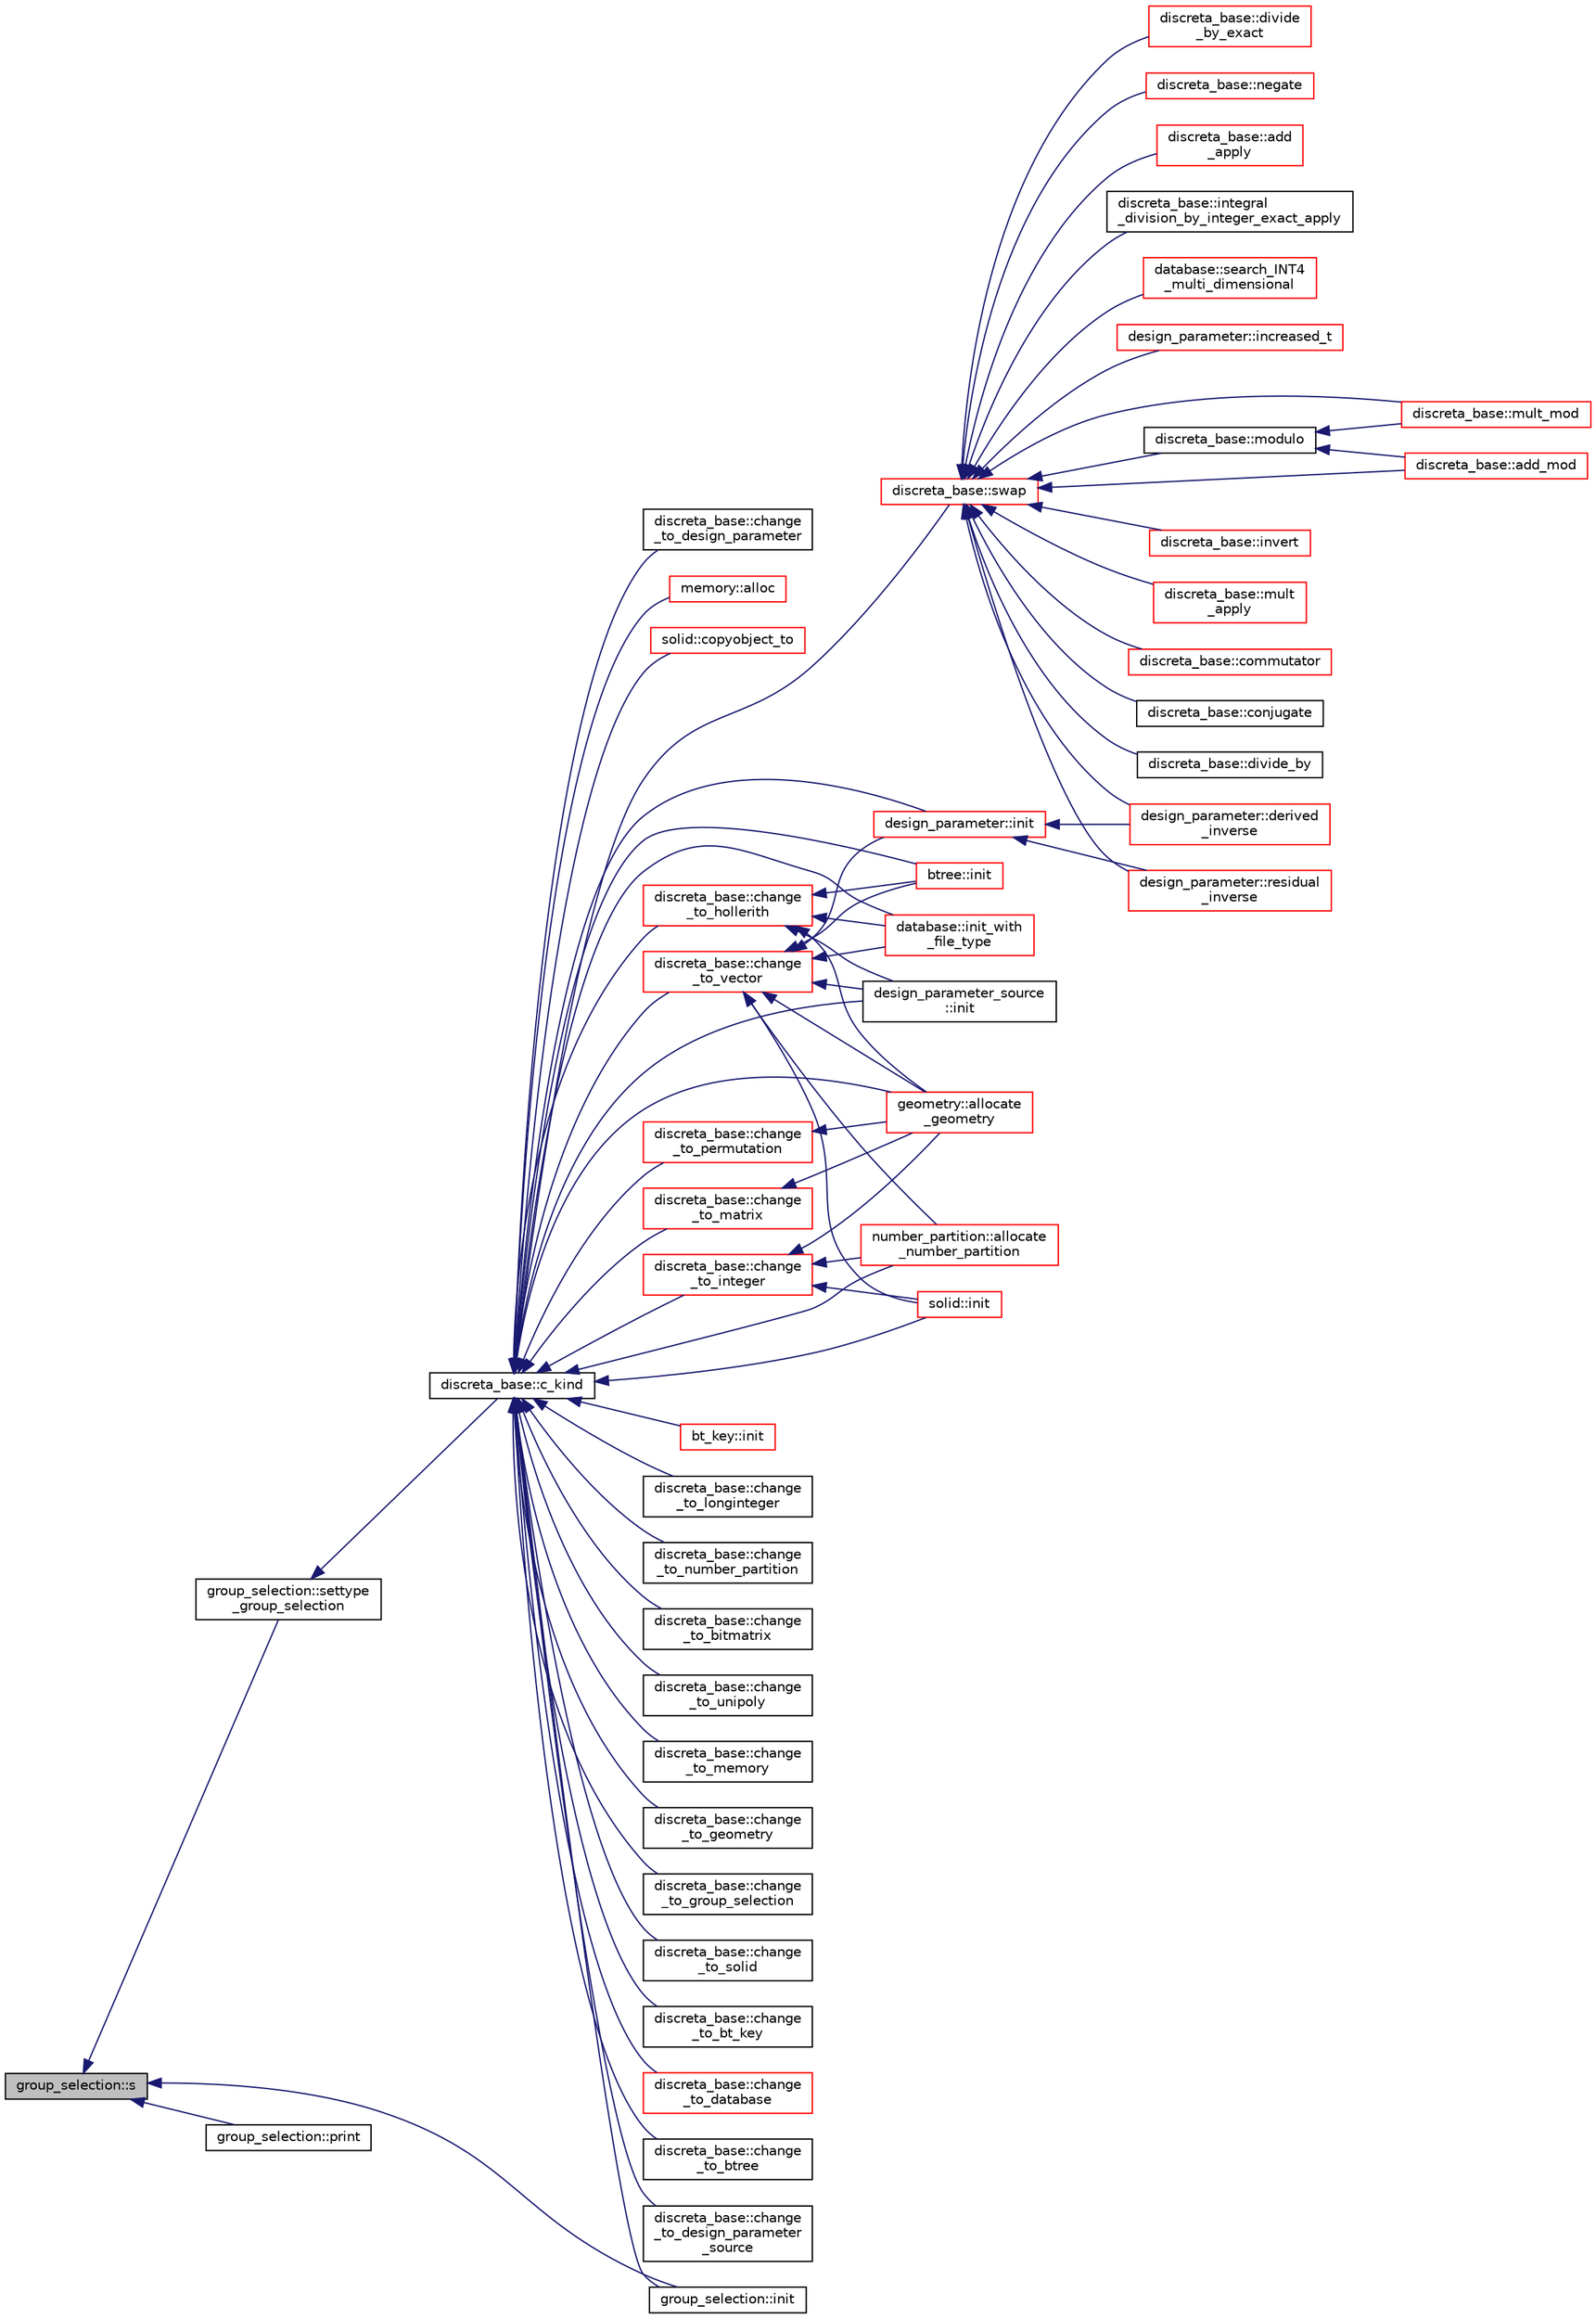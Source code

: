 digraph "group_selection::s"
{
  edge [fontname="Helvetica",fontsize="10",labelfontname="Helvetica",labelfontsize="10"];
  node [fontname="Helvetica",fontsize="10",shape=record];
  rankdir="LR";
  Node591 [label="group_selection::s",height=0.2,width=0.4,color="black", fillcolor="grey75", style="filled", fontcolor="black"];
  Node591 -> Node592 [dir="back",color="midnightblue",fontsize="10",style="solid",fontname="Helvetica"];
  Node592 [label="group_selection::settype\l_group_selection",height=0.2,width=0.4,color="black", fillcolor="white", style="filled",URL="$d6/db0/classgroup__selection.html#a015ed73b7b8d784bedd4d11ac1fc0ec1"];
  Node592 -> Node593 [dir="back",color="midnightblue",fontsize="10",style="solid",fontname="Helvetica"];
  Node593 [label="discreta_base::c_kind",height=0.2,width=0.4,color="black", fillcolor="white", style="filled",URL="$d7/d71/classdiscreta__base.html#adc2ff61589c2d083688e7a43f333cb62"];
  Node593 -> Node594 [dir="back",color="midnightblue",fontsize="10",style="solid",fontname="Helvetica"];
  Node594 [label="discreta_base::swap",height=0.2,width=0.4,color="red", fillcolor="white", style="filled",URL="$d7/d71/classdiscreta__base.html#a2e8acbb9d3476675dac5b6a583b0293e"];
  Node594 -> Node595 [dir="back",color="midnightblue",fontsize="10",style="solid",fontname="Helvetica"];
  Node595 [label="discreta_base::mult_mod",height=0.2,width=0.4,color="red", fillcolor="white", style="filled",URL="$d7/d71/classdiscreta__base.html#a01f00cf6c9f4a8d6209636de98e05c30"];
  Node594 -> Node601 [dir="back",color="midnightblue",fontsize="10",style="solid",fontname="Helvetica"];
  Node601 [label="discreta_base::invert",height=0.2,width=0.4,color="red", fillcolor="white", style="filled",URL="$d7/d71/classdiscreta__base.html#a3c415a064ce76e183f000912875dea74"];
  Node594 -> Node631 [dir="back",color="midnightblue",fontsize="10",style="solid",fontname="Helvetica"];
  Node631 [label="discreta_base::mult\l_apply",height=0.2,width=0.4,color="red", fillcolor="white", style="filled",URL="$d7/d71/classdiscreta__base.html#a301b8d0527d3a60ba410bba87446f490"];
  Node594 -> Node634 [dir="back",color="midnightblue",fontsize="10",style="solid",fontname="Helvetica"];
  Node634 [label="discreta_base::commutator",height=0.2,width=0.4,color="red", fillcolor="white", style="filled",URL="$d7/d71/classdiscreta__base.html#a1d0bb4144e3eb15aaf877a0cea656c00"];
  Node594 -> Node636 [dir="back",color="midnightblue",fontsize="10",style="solid",fontname="Helvetica"];
  Node636 [label="discreta_base::conjugate",height=0.2,width=0.4,color="black", fillcolor="white", style="filled",URL="$d7/d71/classdiscreta__base.html#a463f1481dd1a3ab42deb6162e25ba725"];
  Node594 -> Node637 [dir="back",color="midnightblue",fontsize="10",style="solid",fontname="Helvetica"];
  Node637 [label="discreta_base::divide_by",height=0.2,width=0.4,color="black", fillcolor="white", style="filled",URL="$d7/d71/classdiscreta__base.html#aa3f9d43fab5e6240202fbd7c1f5e3e74"];
  Node594 -> Node638 [dir="back",color="midnightblue",fontsize="10",style="solid",fontname="Helvetica"];
  Node638 [label="discreta_base::divide\l_by_exact",height=0.2,width=0.4,color="red", fillcolor="white", style="filled",URL="$d7/d71/classdiscreta__base.html#a14ea31dd075b20644457db08319389ef"];
  Node594 -> Node649 [dir="back",color="midnightblue",fontsize="10",style="solid",fontname="Helvetica"];
  Node649 [label="discreta_base::add_mod",height=0.2,width=0.4,color="red", fillcolor="white", style="filled",URL="$d7/d71/classdiscreta__base.html#aa8864b3f228cad737b2f3ff469bd8f63"];
  Node594 -> Node650 [dir="back",color="midnightblue",fontsize="10",style="solid",fontname="Helvetica"];
  Node650 [label="discreta_base::negate",height=0.2,width=0.4,color="red", fillcolor="white", style="filled",URL="$d7/d71/classdiscreta__base.html#aac1be1125008f8a93a3083cd1a43878d"];
  Node594 -> Node656 [dir="back",color="midnightblue",fontsize="10",style="solid",fontname="Helvetica"];
  Node656 [label="discreta_base::add\l_apply",height=0.2,width=0.4,color="red", fillcolor="white", style="filled",URL="$d7/d71/classdiscreta__base.html#a1e8b73324062c6ff9e01aaf5fb6e8fba"];
  Node594 -> Node658 [dir="back",color="midnightblue",fontsize="10",style="solid",fontname="Helvetica"];
  Node658 [label="discreta_base::integral\l_division_by_integer_exact_apply",height=0.2,width=0.4,color="black", fillcolor="white", style="filled",URL="$d7/d71/classdiscreta__base.html#ae3e8cc479b6823e0ffc1d9b1e0e9d0e7"];
  Node594 -> Node659 [dir="back",color="midnightblue",fontsize="10",style="solid",fontname="Helvetica"];
  Node659 [label="discreta_base::modulo",height=0.2,width=0.4,color="black", fillcolor="white", style="filled",URL="$d7/d71/classdiscreta__base.html#ac4ee015a4115c5f5851cb3da41c8eca0"];
  Node659 -> Node595 [dir="back",color="midnightblue",fontsize="10",style="solid",fontname="Helvetica"];
  Node659 -> Node649 [dir="back",color="midnightblue",fontsize="10",style="solid",fontname="Helvetica"];
  Node594 -> Node660 [dir="back",color="midnightblue",fontsize="10",style="solid",fontname="Helvetica"];
  Node660 [label="database::search_INT4\l_multi_dimensional",height=0.2,width=0.4,color="red", fillcolor="white", style="filled",URL="$db/d72/classdatabase.html#a43a31b0e56d1401185a452a6686666aa"];
  Node594 -> Node663 [dir="back",color="midnightblue",fontsize="10",style="solid",fontname="Helvetica"];
  Node663 [label="design_parameter::increased_t",height=0.2,width=0.4,color="red", fillcolor="white", style="filled",URL="$da/d94/classdesign__parameter.html#a8f39a90927d51e3cb3772bc98c94d7d0"];
  Node594 -> Node666 [dir="back",color="midnightblue",fontsize="10",style="solid",fontname="Helvetica"];
  Node666 [label="design_parameter::derived\l_inverse",height=0.2,width=0.4,color="red", fillcolor="white", style="filled",URL="$da/d94/classdesign__parameter.html#acbfce2a35f0c379d5888acdc8d74ae19"];
  Node594 -> Node667 [dir="back",color="midnightblue",fontsize="10",style="solid",fontname="Helvetica"];
  Node667 [label="design_parameter::residual\l_inverse",height=0.2,width=0.4,color="red", fillcolor="white", style="filled",URL="$da/d94/classdesign__parameter.html#a98630a1cdc565c3c826a2636a499c5f6"];
  Node593 -> Node829 [dir="back",color="midnightblue",fontsize="10",style="solid",fontname="Helvetica"];
  Node829 [label="bt_key::init",height=0.2,width=0.4,color="red", fillcolor="white", style="filled",URL="$d1/de5/classbt__key.html#ae6b27c89a5f6dec6a7a19583a4b112a8"];
  Node593 -> Node835 [dir="back",color="midnightblue",fontsize="10",style="solid",fontname="Helvetica"];
  Node835 [label="btree::init",height=0.2,width=0.4,color="red", fillcolor="white", style="filled",URL="$dd/db0/classbtree.html#a3c88706e9886f1f9bc142b511aeab642"];
  Node593 -> Node836 [dir="back",color="midnightblue",fontsize="10",style="solid",fontname="Helvetica"];
  Node836 [label="database::init_with\l_file_type",height=0.2,width=0.4,color="red", fillcolor="white", style="filled",URL="$db/d72/classdatabase.html#a3b7a27f69a64812a6bfd765158d62476"];
  Node593 -> Node838 [dir="back",color="midnightblue",fontsize="10",style="solid",fontname="Helvetica"];
  Node838 [label="design_parameter::init",height=0.2,width=0.4,color="red", fillcolor="white", style="filled",URL="$da/d94/classdesign__parameter.html#af77829be8d9058a84169c36143307b5d"];
  Node838 -> Node666 [dir="back",color="midnightblue",fontsize="10",style="solid",fontname="Helvetica"];
  Node838 -> Node667 [dir="back",color="midnightblue",fontsize="10",style="solid",fontname="Helvetica"];
  Node593 -> Node840 [dir="back",color="midnightblue",fontsize="10",style="solid",fontname="Helvetica"];
  Node840 [label="design_parameter_source\l::init",height=0.2,width=0.4,color="black", fillcolor="white", style="filled",URL="$df/d4b/classdesign__parameter__source.html#afccf1773adfffec18fd96efaec208b93"];
  Node593 -> Node841 [dir="back",color="midnightblue",fontsize="10",style="solid",fontname="Helvetica"];
  Node841 [label="discreta_base::change\l_to_integer",height=0.2,width=0.4,color="red", fillcolor="white", style="filled",URL="$d7/d71/classdiscreta__base.html#a58a5a5bd8f8e6f2dd7b4483b66dc7bb9"];
  Node841 -> Node923 [dir="back",color="midnightblue",fontsize="10",style="solid",fontname="Helvetica"];
  Node923 [label="geometry::allocate\l_geometry",height=0.2,width=0.4,color="red", fillcolor="white", style="filled",URL="$da/d44/classgeometry.html#a243e84ff38207957ad5976020c19a033"];
  Node841 -> Node970 [dir="back",color="midnightblue",fontsize="10",style="solid",fontname="Helvetica"];
  Node970 [label="number_partition::allocate\l_number_partition",height=0.2,width=0.4,color="red", fillcolor="white", style="filled",URL="$df/d50/classnumber__partition.html#a3c5649dc95f5ca53df4b0c58de6c1dc5"];
  Node841 -> Node971 [dir="back",color="midnightblue",fontsize="10",style="solid",fontname="Helvetica"];
  Node971 [label="solid::init",height=0.2,width=0.4,color="red", fillcolor="white", style="filled",URL="$d8/def/classsolid.html#afc711954316958b35630fbc8542bcd05"];
  Node593 -> Node973 [dir="back",color="midnightblue",fontsize="10",style="solid",fontname="Helvetica"];
  Node973 [label="discreta_base::change\l_to_longinteger",height=0.2,width=0.4,color="black", fillcolor="white", style="filled",URL="$d7/d71/classdiscreta__base.html#aa65b4b95b89b1df5ff8e0ef944e598a9"];
  Node593 -> Node974 [dir="back",color="midnightblue",fontsize="10",style="solid",fontname="Helvetica"];
  Node974 [label="discreta_base::change\l_to_vector",height=0.2,width=0.4,color="red", fillcolor="white", style="filled",URL="$d7/d71/classdiscreta__base.html#a66186d19c55ad54af11e2a040a763c38"];
  Node974 -> Node835 [dir="back",color="midnightblue",fontsize="10",style="solid",fontname="Helvetica"];
  Node974 -> Node836 [dir="back",color="midnightblue",fontsize="10",style="solid",fontname="Helvetica"];
  Node974 -> Node838 [dir="back",color="midnightblue",fontsize="10",style="solid",fontname="Helvetica"];
  Node974 -> Node840 [dir="back",color="midnightblue",fontsize="10",style="solid",fontname="Helvetica"];
  Node974 -> Node923 [dir="back",color="midnightblue",fontsize="10",style="solid",fontname="Helvetica"];
  Node974 -> Node970 [dir="back",color="midnightblue",fontsize="10",style="solid",fontname="Helvetica"];
  Node974 -> Node971 [dir="back",color="midnightblue",fontsize="10",style="solid",fontname="Helvetica"];
  Node593 -> Node975 [dir="back",color="midnightblue",fontsize="10",style="solid",fontname="Helvetica"];
  Node975 [label="discreta_base::change\l_to_permutation",height=0.2,width=0.4,color="red", fillcolor="white", style="filled",URL="$d7/d71/classdiscreta__base.html#a38e11ff129ddc29d67b54520e9a0a538"];
  Node975 -> Node923 [dir="back",color="midnightblue",fontsize="10",style="solid",fontname="Helvetica"];
  Node593 -> Node978 [dir="back",color="midnightblue",fontsize="10",style="solid",fontname="Helvetica"];
  Node978 [label="discreta_base::change\l_to_number_partition",height=0.2,width=0.4,color="black", fillcolor="white", style="filled",URL="$d7/d71/classdiscreta__base.html#a15be55441d3768c506bf9faabeef9b5b"];
  Node593 -> Node979 [dir="back",color="midnightblue",fontsize="10",style="solid",fontname="Helvetica"];
  Node979 [label="discreta_base::change\l_to_matrix",height=0.2,width=0.4,color="red", fillcolor="white", style="filled",URL="$d7/d71/classdiscreta__base.html#a51f1aaa0764c4161c0dbd981091ca5cb"];
  Node979 -> Node923 [dir="back",color="midnightblue",fontsize="10",style="solid",fontname="Helvetica"];
  Node593 -> Node981 [dir="back",color="midnightblue",fontsize="10",style="solid",fontname="Helvetica"];
  Node981 [label="discreta_base::change\l_to_bitmatrix",height=0.2,width=0.4,color="black", fillcolor="white", style="filled",URL="$d7/d71/classdiscreta__base.html#adcb7fdf185f23731b42c96488599919e"];
  Node593 -> Node982 [dir="back",color="midnightblue",fontsize="10",style="solid",fontname="Helvetica"];
  Node982 [label="discreta_base::change\l_to_unipoly",height=0.2,width=0.4,color="black", fillcolor="white", style="filled",URL="$d7/d71/classdiscreta__base.html#a436a1d89a0e7a13ba1ad0ff5813c03ed"];
  Node593 -> Node983 [dir="back",color="midnightblue",fontsize="10",style="solid",fontname="Helvetica"];
  Node983 [label="discreta_base::change\l_to_memory",height=0.2,width=0.4,color="black", fillcolor="white", style="filled",URL="$d7/d71/classdiscreta__base.html#a21a76b868e94f17a6579997f0a50a006"];
  Node593 -> Node984 [dir="back",color="midnightblue",fontsize="10",style="solid",fontname="Helvetica"];
  Node984 [label="discreta_base::change\l_to_geometry",height=0.2,width=0.4,color="black", fillcolor="white", style="filled",URL="$d7/d71/classdiscreta__base.html#a5a3efbeeb01c41259b91ed2d87bfcbb2"];
  Node593 -> Node985 [dir="back",color="midnightblue",fontsize="10",style="solid",fontname="Helvetica"];
  Node985 [label="discreta_base::change\l_to_hollerith",height=0.2,width=0.4,color="red", fillcolor="white", style="filled",URL="$d7/d71/classdiscreta__base.html#a10f410adc814d4568e3b0f84550c4ca1"];
  Node985 -> Node835 [dir="back",color="midnightblue",fontsize="10",style="solid",fontname="Helvetica"];
  Node985 -> Node836 [dir="back",color="midnightblue",fontsize="10",style="solid",fontname="Helvetica"];
  Node985 -> Node840 [dir="back",color="midnightblue",fontsize="10",style="solid",fontname="Helvetica"];
  Node985 -> Node923 [dir="back",color="midnightblue",fontsize="10",style="solid",fontname="Helvetica"];
  Node593 -> Node986 [dir="back",color="midnightblue",fontsize="10",style="solid",fontname="Helvetica"];
  Node986 [label="discreta_base::change\l_to_group_selection",height=0.2,width=0.4,color="black", fillcolor="white", style="filled",URL="$d7/d71/classdiscreta__base.html#a6b269515e796a08da4db719ae2dbdca9"];
  Node593 -> Node987 [dir="back",color="midnightblue",fontsize="10",style="solid",fontname="Helvetica"];
  Node987 [label="discreta_base::change\l_to_solid",height=0.2,width=0.4,color="black", fillcolor="white", style="filled",URL="$d7/d71/classdiscreta__base.html#adb0b11a85434f969b3895cb46b67e8c2"];
  Node593 -> Node988 [dir="back",color="midnightblue",fontsize="10",style="solid",fontname="Helvetica"];
  Node988 [label="discreta_base::change\l_to_bt_key",height=0.2,width=0.4,color="black", fillcolor="white", style="filled",URL="$d7/d71/classdiscreta__base.html#af08930510236fe08941bb5c1e4768fe9"];
  Node593 -> Node989 [dir="back",color="midnightblue",fontsize="10",style="solid",fontname="Helvetica"];
  Node989 [label="discreta_base::change\l_to_database",height=0.2,width=0.4,color="red", fillcolor="white", style="filled",URL="$d7/d71/classdiscreta__base.html#a9187fb1e0526e3d327b78bb19475ae40"];
  Node593 -> Node990 [dir="back",color="midnightblue",fontsize="10",style="solid",fontname="Helvetica"];
  Node990 [label="discreta_base::change\l_to_btree",height=0.2,width=0.4,color="black", fillcolor="white", style="filled",URL="$d7/d71/classdiscreta__base.html#a75c8608cf54191c17ee48817cc4dda17"];
  Node593 -> Node991 [dir="back",color="midnightblue",fontsize="10",style="solid",fontname="Helvetica"];
  Node991 [label="discreta_base::change\l_to_design_parameter\l_source",height=0.2,width=0.4,color="black", fillcolor="white", style="filled",URL="$d7/d71/classdiscreta__base.html#adef7252719a3b1b5261d6bc6c44dbda4"];
  Node593 -> Node992 [dir="back",color="midnightblue",fontsize="10",style="solid",fontname="Helvetica"];
  Node992 [label="discreta_base::change\l_to_design_parameter",height=0.2,width=0.4,color="black", fillcolor="white", style="filled",URL="$d7/d71/classdiscreta__base.html#ab207ed39acee5f447708dc9fcfd29e0a"];
  Node593 -> Node923 [dir="back",color="midnightblue",fontsize="10",style="solid",fontname="Helvetica"];
  Node593 -> Node993 [dir="back",color="midnightblue",fontsize="10",style="solid",fontname="Helvetica"];
  Node993 [label="group_selection::init",height=0.2,width=0.4,color="black", fillcolor="white", style="filled",URL="$d6/db0/classgroup__selection.html#ad12ab2226024716902e4a85c4772732b"];
  Node593 -> Node994 [dir="back",color="midnightblue",fontsize="10",style="solid",fontname="Helvetica"];
  Node994 [label="memory::alloc",height=0.2,width=0.4,color="red", fillcolor="white", style="filled",URL="$d8/d99/classmemory.html#a44ac20be537668e94b5d42e6a6c74b6f"];
  Node593 -> Node970 [dir="back",color="midnightblue",fontsize="10",style="solid",fontname="Helvetica"];
  Node593 -> Node971 [dir="back",color="midnightblue",fontsize="10",style="solid",fontname="Helvetica"];
  Node593 -> Node1002 [dir="back",color="midnightblue",fontsize="10",style="solid",fontname="Helvetica"];
  Node1002 [label="solid::copyobject_to",height=0.2,width=0.4,color="red", fillcolor="white", style="filled",URL="$d8/def/classsolid.html#a7f35a904885ef626d1a74663fe2cad62"];
  Node591 -> Node1004 [dir="back",color="midnightblue",fontsize="10",style="solid",fontname="Helvetica"];
  Node1004 [label="group_selection::print",height=0.2,width=0.4,color="black", fillcolor="white", style="filled",URL="$d6/db0/classgroup__selection.html#a522bc3a2346d1031fbb82f5a4d0b29cc"];
  Node591 -> Node993 [dir="back",color="midnightblue",fontsize="10",style="solid",fontname="Helvetica"];
}
